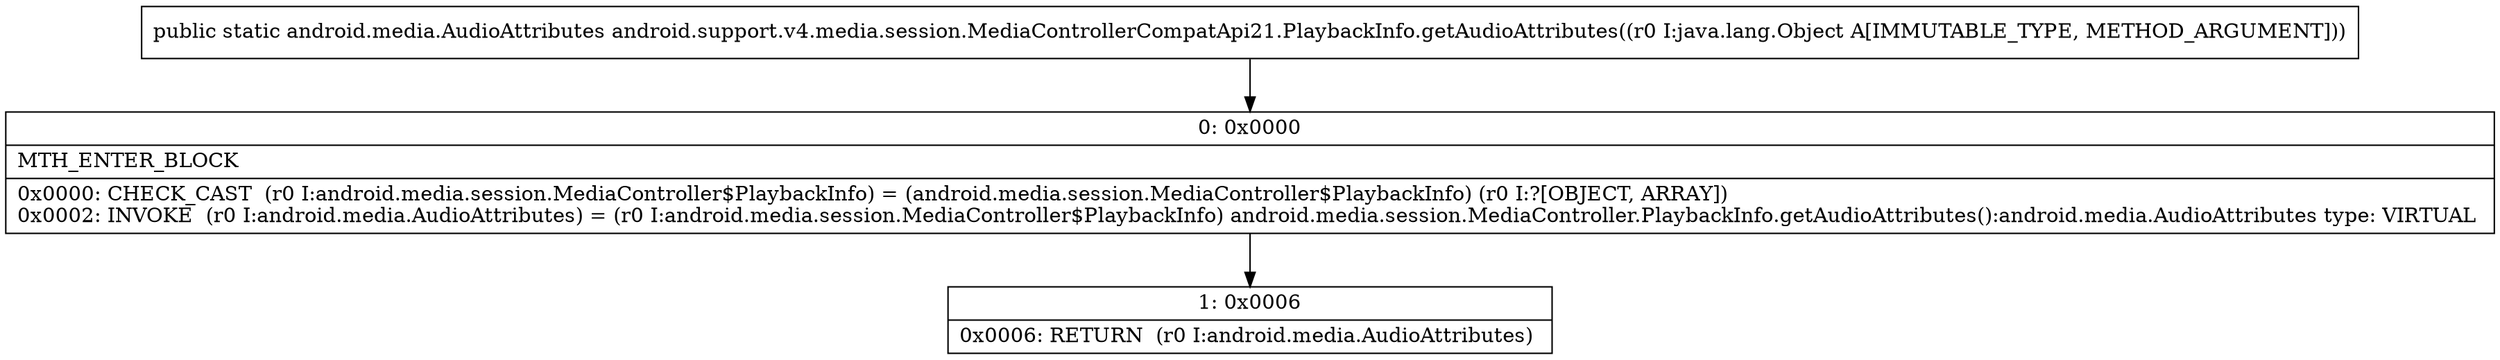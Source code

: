 digraph "CFG forandroid.support.v4.media.session.MediaControllerCompatApi21.PlaybackInfo.getAudioAttributes(Ljava\/lang\/Object;)Landroid\/media\/AudioAttributes;" {
Node_0 [shape=record,label="{0\:\ 0x0000|MTH_ENTER_BLOCK\l|0x0000: CHECK_CAST  (r0 I:android.media.session.MediaController$PlaybackInfo) = (android.media.session.MediaController$PlaybackInfo) (r0 I:?[OBJECT, ARRAY]) \l0x0002: INVOKE  (r0 I:android.media.AudioAttributes) = (r0 I:android.media.session.MediaController$PlaybackInfo) android.media.session.MediaController.PlaybackInfo.getAudioAttributes():android.media.AudioAttributes type: VIRTUAL \l}"];
Node_1 [shape=record,label="{1\:\ 0x0006|0x0006: RETURN  (r0 I:android.media.AudioAttributes) \l}"];
MethodNode[shape=record,label="{public static android.media.AudioAttributes android.support.v4.media.session.MediaControllerCompatApi21.PlaybackInfo.getAudioAttributes((r0 I:java.lang.Object A[IMMUTABLE_TYPE, METHOD_ARGUMENT])) }"];
MethodNode -> Node_0;
Node_0 -> Node_1;
}

